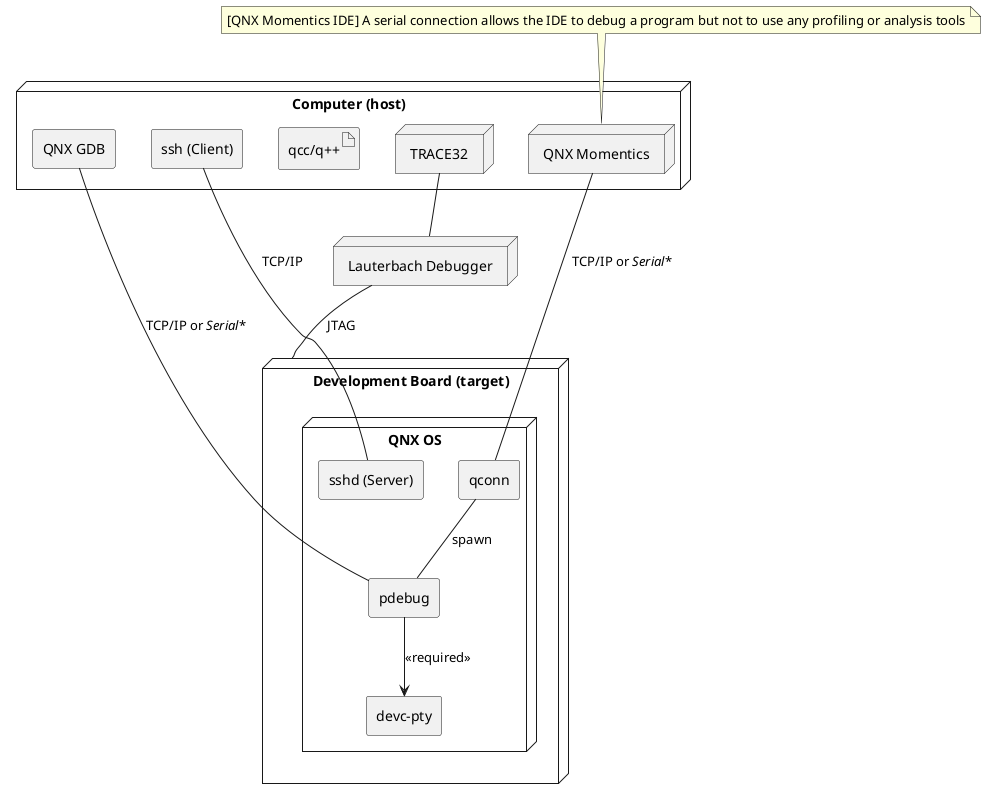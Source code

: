 @startuml

node pc as "Computer (host)" {
    node ide as "QNX Momentics"
    agent gdb as "QNX GDB"
    artifact compiler as "qcc/q++"
    agent ssh as "ssh (Client)"
    node t32 as "TRACE32"
}

node board as "Development Board (target)" {
    node os as "QNX OS" {
        agent sshd as "sshd (Server)"
        agent pdebug
        agent devc_pty as "devc-pty"
        agent qconn
    }
}

node debugger as "Lauterbach Debugger"

ssh -- sshd: TCP/IP

ide -- qconn: TCP/IP or //Serial//*
qconn -- pdebug: spawn

gdb -- pdebug: TCP/IP or //Serial//*
pdebug --> devc_pty: <<required>>

t32 -- debugger
debugger -- board: JTAG

note top of ide
[QNX Momentics IDE] A serial connection allows the IDE to debug a program but not to use any profiling or analysis tools
end note

@enduml

